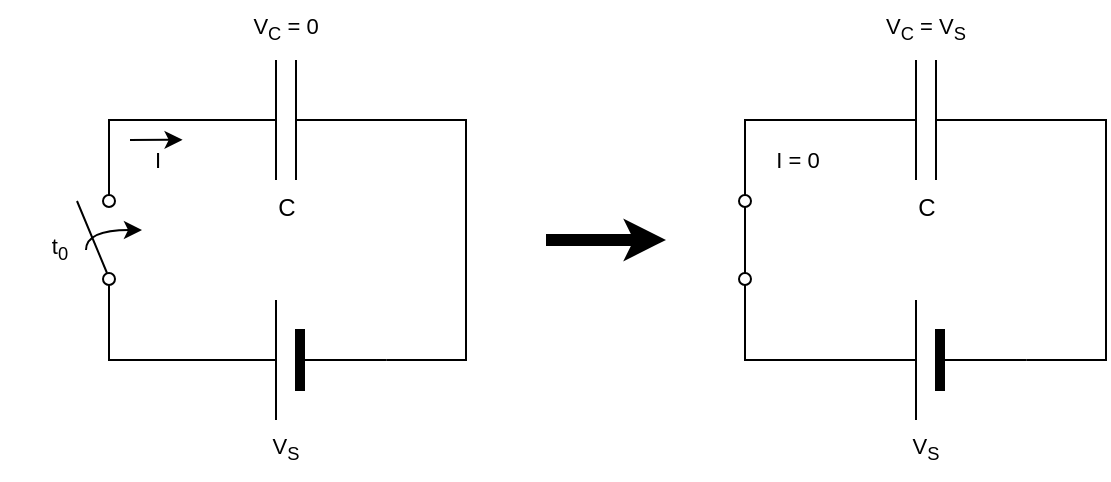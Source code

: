 <mxfile version="28.2.7">
  <diagram name="Page 1" id="Page-1">
    <mxGraphModel dx="938" dy="528" grid="1" gridSize="10" guides="1" tooltips="1" connect="1" arrows="1" fold="1" page="1" pageScale="1" pageWidth="827" pageHeight="1169" math="0" shadow="0">
      <root>
        <mxCell id="0" />
        <mxCell id="1" parent="0" />
        <mxCell id="VLGmDDmFPo-ONTjlK3P4-40" value="" style="verticalLabelPosition=bottom;shadow=0;dashed=0;align=center;fillColor=strokeColor;html=1;verticalAlign=top;strokeWidth=1;shape=mxgraph.electrical.miscellaneous.monocell_battery;rotation=-180;" vertex="1" parent="1">
          <mxGeometry x="140" y="290" width="100" height="60" as="geometry" />
        </mxCell>
        <mxCell id="VLGmDDmFPo-ONTjlK3P4-42" style="edgeStyle=orthogonalEdgeStyle;rounded=0;orthogonalLoop=1;jettySize=auto;html=1;exitX=1;exitY=0.5;exitDx=0;exitDy=0;exitPerimeter=0;endArrow=none;endFill=0;" edge="1" parent="1" source="VLGmDDmFPo-ONTjlK3P4-41">
          <mxGeometry relative="1" as="geometry">
            <mxPoint x="240.095" y="320" as="targetPoint" />
            <Array as="points">
              <mxPoint x="280" y="200" />
              <mxPoint x="280" y="320" />
            </Array>
          </mxGeometry>
        </mxCell>
        <mxCell id="VLGmDDmFPo-ONTjlK3P4-44" style="edgeStyle=orthogonalEdgeStyle;shape=connector;rounded=0;orthogonalLoop=1;jettySize=auto;html=1;exitX=0;exitY=0.5;exitDx=0;exitDy=0;exitPerimeter=0;entryX=1;entryY=0.8;entryDx=0;entryDy=0;strokeColor=default;align=center;verticalAlign=middle;fontFamily=Helvetica;fontSize=11;fontColor=default;labelBackgroundColor=default;endArrow=none;endFill=0;" edge="1" parent="1" source="VLGmDDmFPo-ONTjlK3P4-41" target="VLGmDDmFPo-ONTjlK3P4-43">
          <mxGeometry relative="1" as="geometry" />
        </mxCell>
        <mxCell id="VLGmDDmFPo-ONTjlK3P4-41" value="C" style="pointerEvents=1;verticalLabelPosition=bottom;shadow=0;dashed=0;align=center;html=1;verticalAlign=top;shape=mxgraph.electrical.capacitors.capacitor_1;" vertex="1" parent="1">
          <mxGeometry x="140" y="170" width="100" height="60" as="geometry" />
        </mxCell>
        <mxCell id="VLGmDDmFPo-ONTjlK3P4-43" value="" style="html=1;shape=mxgraph.electrical.electro-mechanical.singleSwitch;aspect=fixed;elSwitchState=off;fontFamily=Helvetica;fontSize=11;fontColor=default;labelBackgroundColor=default;rotation=-90;" vertex="1" parent="1">
          <mxGeometry x="58" y="250" width="75" height="20" as="geometry" />
        </mxCell>
        <mxCell id="VLGmDDmFPo-ONTjlK3P4-46" style="edgeStyle=orthogonalEdgeStyle;shape=connector;rounded=0;orthogonalLoop=1;jettySize=auto;html=1;exitX=0;exitY=0.8;exitDx=0;exitDy=0;entryX=1;entryY=0.5;entryDx=0;entryDy=0;entryPerimeter=0;strokeColor=default;align=center;verticalAlign=middle;fontFamily=Helvetica;fontSize=11;fontColor=default;labelBackgroundColor=default;endArrow=none;endFill=0;" edge="1" parent="1" source="VLGmDDmFPo-ONTjlK3P4-43" target="VLGmDDmFPo-ONTjlK3P4-40">
          <mxGeometry relative="1" as="geometry" />
        </mxCell>
        <mxCell id="VLGmDDmFPo-ONTjlK3P4-49" value="V&lt;sub&gt;S&lt;/sub&gt;" style="text;html=1;whiteSpace=wrap;strokeColor=none;fillColor=none;align=center;verticalAlign=middle;rounded=0;fontFamily=Helvetica;fontSize=11;fontColor=default;labelBackgroundColor=default;" vertex="1" parent="1">
          <mxGeometry x="160" y="350" width="60" height="30" as="geometry" />
        </mxCell>
        <mxCell id="VLGmDDmFPo-ONTjlK3P4-50" value="" style="edgeStyle=none;orthogonalLoop=1;jettySize=auto;html=1;rounded=0;strokeColor=default;align=center;verticalAlign=middle;fontFamily=Helvetica;fontSize=11;fontColor=default;labelBackgroundColor=default;endArrow=classic;endFill=1;entryX=-0.017;entryY=0.665;entryDx=0;entryDy=0;entryPerimeter=0;" edge="1" parent="1" target="VLGmDDmFPo-ONTjlK3P4-41">
          <mxGeometry width="80" relative="1" as="geometry">
            <mxPoint x="112" y="210" as="sourcePoint" />
            <mxPoint x="132" y="210" as="targetPoint" />
            <Array as="points" />
          </mxGeometry>
        </mxCell>
        <mxCell id="VLGmDDmFPo-ONTjlK3P4-51" value="I" style="text;html=1;whiteSpace=wrap;strokeColor=none;fillColor=none;align=center;verticalAlign=middle;rounded=0;fontFamily=Helvetica;fontSize=11;fontColor=default;labelBackgroundColor=default;" vertex="1" parent="1">
          <mxGeometry x="112" y="210" width="28" height="20" as="geometry" />
        </mxCell>
        <mxCell id="VLGmDDmFPo-ONTjlK3P4-53" value="V&lt;sub&gt;C&lt;/sub&gt;&amp;nbsp;= 0" style="text;html=1;whiteSpace=wrap;strokeColor=none;fillColor=none;align=center;verticalAlign=middle;rounded=0;fontFamily=Helvetica;fontSize=11;fontColor=default;labelBackgroundColor=default;" vertex="1" parent="1">
          <mxGeometry x="160" y="140" width="60" height="30" as="geometry" />
        </mxCell>
        <mxCell id="VLGmDDmFPo-ONTjlK3P4-54" value="t&lt;sub&gt;0&lt;/sub&gt;" style="text;html=1;whiteSpace=wrap;strokeColor=none;fillColor=none;align=center;verticalAlign=middle;rounded=0;fontFamily=Helvetica;fontSize=11;fontColor=default;labelBackgroundColor=default;" vertex="1" parent="1">
          <mxGeometry x="47" y="250" width="60" height="30" as="geometry" />
        </mxCell>
        <mxCell id="VLGmDDmFPo-ONTjlK3P4-56" value="" style="curved=1;endArrow=classic;html=1;rounded=0;strokeColor=default;align=center;verticalAlign=middle;fontFamily=Helvetica;fontSize=11;fontColor=default;labelBackgroundColor=default;edgeStyle=orthogonalEdgeStyle;" edge="1" parent="1">
          <mxGeometry width="50" height="50" relative="1" as="geometry">
            <mxPoint x="90" y="265" as="sourcePoint" />
            <mxPoint x="118" y="255" as="targetPoint" />
            <Array as="points">
              <mxPoint x="90" y="255" />
            </Array>
          </mxGeometry>
        </mxCell>
        <mxCell id="VLGmDDmFPo-ONTjlK3P4-57" value="" style="verticalLabelPosition=bottom;shadow=0;dashed=0;align=center;fillColor=strokeColor;html=1;verticalAlign=top;strokeWidth=1;shape=mxgraph.electrical.miscellaneous.monocell_battery;rotation=-180;" vertex="1" parent="1">
          <mxGeometry x="460" y="290" width="100" height="60" as="geometry" />
        </mxCell>
        <mxCell id="VLGmDDmFPo-ONTjlK3P4-58" style="edgeStyle=orthogonalEdgeStyle;rounded=0;orthogonalLoop=1;jettySize=auto;html=1;exitX=1;exitY=0.5;exitDx=0;exitDy=0;exitPerimeter=0;endArrow=none;endFill=0;" edge="1" parent="1" source="VLGmDDmFPo-ONTjlK3P4-60">
          <mxGeometry relative="1" as="geometry">
            <mxPoint x="560.095" y="320" as="targetPoint" />
            <Array as="points">
              <mxPoint x="600" y="200" />
              <mxPoint x="600" y="320" />
            </Array>
          </mxGeometry>
        </mxCell>
        <mxCell id="VLGmDDmFPo-ONTjlK3P4-60" value="C" style="pointerEvents=1;verticalLabelPosition=bottom;shadow=0;dashed=0;align=center;html=1;verticalAlign=top;shape=mxgraph.electrical.capacitors.capacitor_1;" vertex="1" parent="1">
          <mxGeometry x="460" y="170" width="100" height="60" as="geometry" />
        </mxCell>
        <mxCell id="VLGmDDmFPo-ONTjlK3P4-63" value="V&lt;sub&gt;S&lt;/sub&gt;" style="text;html=1;whiteSpace=wrap;strokeColor=none;fillColor=none;align=center;verticalAlign=middle;rounded=0;fontFamily=Helvetica;fontSize=11;fontColor=default;labelBackgroundColor=default;" vertex="1" parent="1">
          <mxGeometry x="480" y="350" width="60" height="30" as="geometry" />
        </mxCell>
        <mxCell id="VLGmDDmFPo-ONTjlK3P4-65" value="I = 0" style="text;html=1;whiteSpace=wrap;strokeColor=none;fillColor=none;align=center;verticalAlign=middle;rounded=0;fontFamily=Helvetica;fontSize=11;fontColor=default;labelBackgroundColor=default;" vertex="1" parent="1">
          <mxGeometry x="432" y="210" width="28" height="20" as="geometry" />
        </mxCell>
        <mxCell id="VLGmDDmFPo-ONTjlK3P4-66" value="V&lt;sub&gt;C&lt;/sub&gt;&amp;nbsp;= V&lt;sub&gt;S&lt;/sub&gt;" style="text;html=1;whiteSpace=wrap;strokeColor=none;fillColor=none;align=center;verticalAlign=middle;rounded=0;fontFamily=Helvetica;fontSize=11;fontColor=default;labelBackgroundColor=default;" vertex="1" parent="1">
          <mxGeometry x="480" y="140" width="60" height="30" as="geometry" />
        </mxCell>
        <mxCell id="VLGmDDmFPo-ONTjlK3P4-69" value="" style="html=1;shape=mxgraph.electrical.electro-mechanical.singleSwitch;aspect=fixed;elSwitchState=on;fontFamily=Helvetica;fontSize=11;fontColor=default;labelBackgroundColor=default;rotation=-90;" vertex="1" parent="1">
          <mxGeometry x="376" y="250" width="75" height="20" as="geometry" />
        </mxCell>
        <mxCell id="VLGmDDmFPo-ONTjlK3P4-70" style="edgeStyle=orthogonalEdgeStyle;shape=connector;rounded=0;orthogonalLoop=1;jettySize=auto;html=1;exitX=0;exitY=0.8;exitDx=0;exitDy=0;entryX=1;entryY=0.5;entryDx=0;entryDy=0;entryPerimeter=0;strokeColor=default;align=center;verticalAlign=middle;fontFamily=Helvetica;fontSize=11;fontColor=default;labelBackgroundColor=default;endArrow=none;endFill=0;" edge="1" parent="1" source="VLGmDDmFPo-ONTjlK3P4-69" target="VLGmDDmFPo-ONTjlK3P4-57">
          <mxGeometry relative="1" as="geometry" />
        </mxCell>
        <mxCell id="VLGmDDmFPo-ONTjlK3P4-71" style="edgeStyle=orthogonalEdgeStyle;shape=connector;rounded=0;orthogonalLoop=1;jettySize=auto;html=1;exitX=1;exitY=0.8;exitDx=0;exitDy=0;entryX=0;entryY=0.5;entryDx=0;entryDy=0;entryPerimeter=0;strokeColor=default;align=center;verticalAlign=middle;fontFamily=Helvetica;fontSize=11;fontColor=default;labelBackgroundColor=default;endArrow=none;endFill=0;" edge="1" parent="1" source="VLGmDDmFPo-ONTjlK3P4-69" target="VLGmDDmFPo-ONTjlK3P4-60">
          <mxGeometry relative="1" as="geometry" />
        </mxCell>
        <mxCell id="VLGmDDmFPo-ONTjlK3P4-72" value="" style="edgeStyle=none;orthogonalLoop=1;jettySize=auto;html=1;rounded=0;strokeColor=default;align=center;verticalAlign=middle;fontFamily=Helvetica;fontSize=11;fontColor=default;labelBackgroundColor=default;endArrow=classic;endFill=1;startSize=6;endSize=2;strokeWidth=6;" edge="1" parent="1">
          <mxGeometry width="80" relative="1" as="geometry">
            <mxPoint x="320" y="260" as="sourcePoint" />
            <mxPoint x="380" y="260" as="targetPoint" />
            <Array as="points" />
          </mxGeometry>
        </mxCell>
      </root>
    </mxGraphModel>
  </diagram>
</mxfile>
